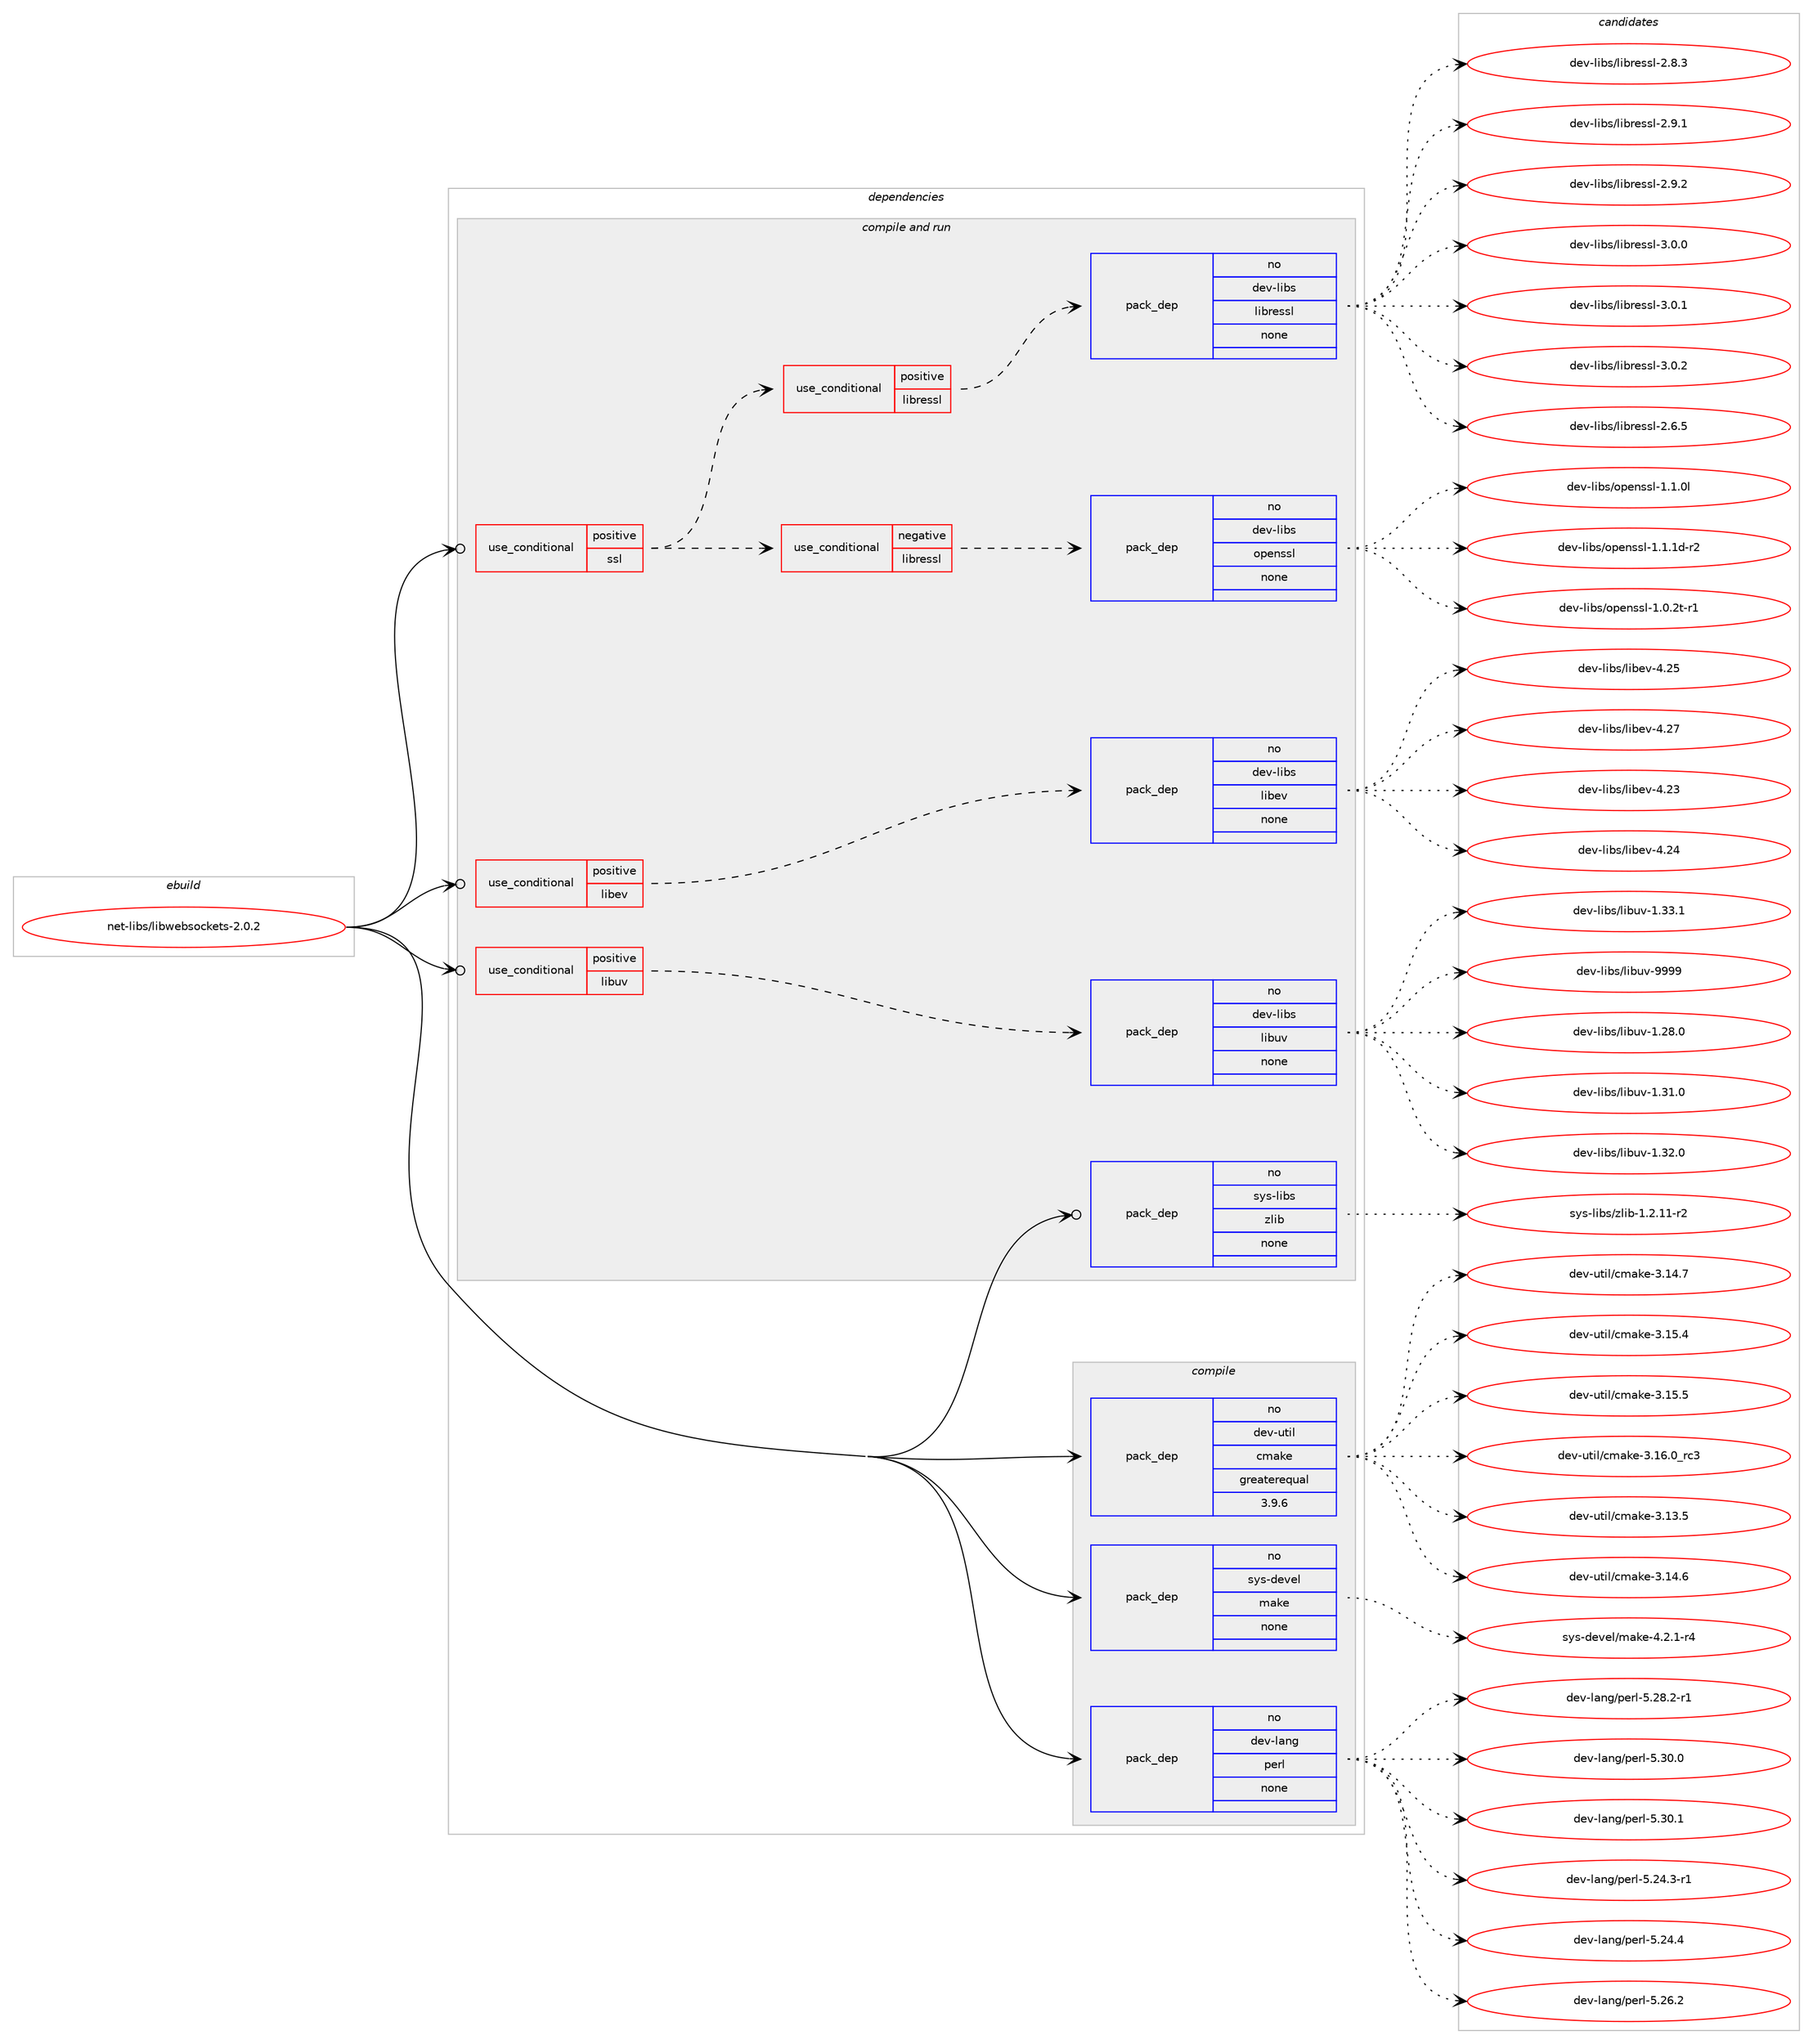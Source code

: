 digraph prolog {

# *************
# Graph options
# *************

newrank=true;
concentrate=true;
compound=true;
graph [rankdir=LR,fontname=Helvetica,fontsize=10,ranksep=1.5];#, ranksep=2.5, nodesep=0.2];
edge  [arrowhead=vee];
node  [fontname=Helvetica,fontsize=10];

# **********
# The ebuild
# **********

subgraph cluster_leftcol {
color=gray;
rank=same;
label=<<i>ebuild</i>>;
id [label="net-libs/libwebsockets-2.0.2", color=red, width=4, href="../net-libs/libwebsockets-2.0.2.svg"];
}

# ****************
# The dependencies
# ****************

subgraph cluster_midcol {
color=gray;
label=<<i>dependencies</i>>;
subgraph cluster_compile {
fillcolor="#eeeeee";
style=filled;
label=<<i>compile</i>>;
subgraph pack611556 {
dependency827845 [label=<<TABLE BORDER="0" CELLBORDER="1" CELLSPACING="0" CELLPADDING="4" WIDTH="220"><TR><TD ROWSPAN="6" CELLPADDING="30">pack_dep</TD></TR><TR><TD WIDTH="110">no</TD></TR><TR><TD>dev-lang</TD></TR><TR><TD>perl</TD></TR><TR><TD>none</TD></TR><TR><TD></TD></TR></TABLE>>, shape=none, color=blue];
}
id:e -> dependency827845:w [weight=20,style="solid",arrowhead="vee"];
subgraph pack611557 {
dependency827846 [label=<<TABLE BORDER="0" CELLBORDER="1" CELLSPACING="0" CELLPADDING="4" WIDTH="220"><TR><TD ROWSPAN="6" CELLPADDING="30">pack_dep</TD></TR><TR><TD WIDTH="110">no</TD></TR><TR><TD>dev-util</TD></TR><TR><TD>cmake</TD></TR><TR><TD>greaterequal</TD></TR><TR><TD>3.9.6</TD></TR></TABLE>>, shape=none, color=blue];
}
id:e -> dependency827846:w [weight=20,style="solid",arrowhead="vee"];
subgraph pack611558 {
dependency827847 [label=<<TABLE BORDER="0" CELLBORDER="1" CELLSPACING="0" CELLPADDING="4" WIDTH="220"><TR><TD ROWSPAN="6" CELLPADDING="30">pack_dep</TD></TR><TR><TD WIDTH="110">no</TD></TR><TR><TD>sys-devel</TD></TR><TR><TD>make</TD></TR><TR><TD>none</TD></TR><TR><TD></TD></TR></TABLE>>, shape=none, color=blue];
}
id:e -> dependency827847:w [weight=20,style="solid",arrowhead="vee"];
}
subgraph cluster_compileandrun {
fillcolor="#eeeeee";
style=filled;
label=<<i>compile and run</i>>;
subgraph cond201776 {
dependency827848 [label=<<TABLE BORDER="0" CELLBORDER="1" CELLSPACING="0" CELLPADDING="4"><TR><TD ROWSPAN="3" CELLPADDING="10">use_conditional</TD></TR><TR><TD>positive</TD></TR><TR><TD>libev</TD></TR></TABLE>>, shape=none, color=red];
subgraph pack611559 {
dependency827849 [label=<<TABLE BORDER="0" CELLBORDER="1" CELLSPACING="0" CELLPADDING="4" WIDTH="220"><TR><TD ROWSPAN="6" CELLPADDING="30">pack_dep</TD></TR><TR><TD WIDTH="110">no</TD></TR><TR><TD>dev-libs</TD></TR><TR><TD>libev</TD></TR><TR><TD>none</TD></TR><TR><TD></TD></TR></TABLE>>, shape=none, color=blue];
}
dependency827848:e -> dependency827849:w [weight=20,style="dashed",arrowhead="vee"];
}
id:e -> dependency827848:w [weight=20,style="solid",arrowhead="odotvee"];
subgraph cond201777 {
dependency827850 [label=<<TABLE BORDER="0" CELLBORDER="1" CELLSPACING="0" CELLPADDING="4"><TR><TD ROWSPAN="3" CELLPADDING="10">use_conditional</TD></TR><TR><TD>positive</TD></TR><TR><TD>libuv</TD></TR></TABLE>>, shape=none, color=red];
subgraph pack611560 {
dependency827851 [label=<<TABLE BORDER="0" CELLBORDER="1" CELLSPACING="0" CELLPADDING="4" WIDTH="220"><TR><TD ROWSPAN="6" CELLPADDING="30">pack_dep</TD></TR><TR><TD WIDTH="110">no</TD></TR><TR><TD>dev-libs</TD></TR><TR><TD>libuv</TD></TR><TR><TD>none</TD></TR><TR><TD></TD></TR></TABLE>>, shape=none, color=blue];
}
dependency827850:e -> dependency827851:w [weight=20,style="dashed",arrowhead="vee"];
}
id:e -> dependency827850:w [weight=20,style="solid",arrowhead="odotvee"];
subgraph cond201778 {
dependency827852 [label=<<TABLE BORDER="0" CELLBORDER="1" CELLSPACING="0" CELLPADDING="4"><TR><TD ROWSPAN="3" CELLPADDING="10">use_conditional</TD></TR><TR><TD>positive</TD></TR><TR><TD>ssl</TD></TR></TABLE>>, shape=none, color=red];
subgraph cond201779 {
dependency827853 [label=<<TABLE BORDER="0" CELLBORDER="1" CELLSPACING="0" CELLPADDING="4"><TR><TD ROWSPAN="3" CELLPADDING="10">use_conditional</TD></TR><TR><TD>negative</TD></TR><TR><TD>libressl</TD></TR></TABLE>>, shape=none, color=red];
subgraph pack611561 {
dependency827854 [label=<<TABLE BORDER="0" CELLBORDER="1" CELLSPACING="0" CELLPADDING="4" WIDTH="220"><TR><TD ROWSPAN="6" CELLPADDING="30">pack_dep</TD></TR><TR><TD WIDTH="110">no</TD></TR><TR><TD>dev-libs</TD></TR><TR><TD>openssl</TD></TR><TR><TD>none</TD></TR><TR><TD></TD></TR></TABLE>>, shape=none, color=blue];
}
dependency827853:e -> dependency827854:w [weight=20,style="dashed",arrowhead="vee"];
}
dependency827852:e -> dependency827853:w [weight=20,style="dashed",arrowhead="vee"];
subgraph cond201780 {
dependency827855 [label=<<TABLE BORDER="0" CELLBORDER="1" CELLSPACING="0" CELLPADDING="4"><TR><TD ROWSPAN="3" CELLPADDING="10">use_conditional</TD></TR><TR><TD>positive</TD></TR><TR><TD>libressl</TD></TR></TABLE>>, shape=none, color=red];
subgraph pack611562 {
dependency827856 [label=<<TABLE BORDER="0" CELLBORDER="1" CELLSPACING="0" CELLPADDING="4" WIDTH="220"><TR><TD ROWSPAN="6" CELLPADDING="30">pack_dep</TD></TR><TR><TD WIDTH="110">no</TD></TR><TR><TD>dev-libs</TD></TR><TR><TD>libressl</TD></TR><TR><TD>none</TD></TR><TR><TD></TD></TR></TABLE>>, shape=none, color=blue];
}
dependency827855:e -> dependency827856:w [weight=20,style="dashed",arrowhead="vee"];
}
dependency827852:e -> dependency827855:w [weight=20,style="dashed",arrowhead="vee"];
}
id:e -> dependency827852:w [weight=20,style="solid",arrowhead="odotvee"];
subgraph pack611563 {
dependency827857 [label=<<TABLE BORDER="0" CELLBORDER="1" CELLSPACING="0" CELLPADDING="4" WIDTH="220"><TR><TD ROWSPAN="6" CELLPADDING="30">pack_dep</TD></TR><TR><TD WIDTH="110">no</TD></TR><TR><TD>sys-libs</TD></TR><TR><TD>zlib</TD></TR><TR><TD>none</TD></TR><TR><TD></TD></TR></TABLE>>, shape=none, color=blue];
}
id:e -> dependency827857:w [weight=20,style="solid",arrowhead="odotvee"];
}
subgraph cluster_run {
fillcolor="#eeeeee";
style=filled;
label=<<i>run</i>>;
}
}

# **************
# The candidates
# **************

subgraph cluster_choices {
rank=same;
color=gray;
label=<<i>candidates</i>>;

subgraph choice611556 {
color=black;
nodesep=1;
choice100101118451089711010347112101114108455346505246514511449 [label="dev-lang/perl-5.24.3-r1", color=red, width=4,href="../dev-lang/perl-5.24.3-r1.svg"];
choice10010111845108971101034711210111410845534650524652 [label="dev-lang/perl-5.24.4", color=red, width=4,href="../dev-lang/perl-5.24.4.svg"];
choice10010111845108971101034711210111410845534650544650 [label="dev-lang/perl-5.26.2", color=red, width=4,href="../dev-lang/perl-5.26.2.svg"];
choice100101118451089711010347112101114108455346505646504511449 [label="dev-lang/perl-5.28.2-r1", color=red, width=4,href="../dev-lang/perl-5.28.2-r1.svg"];
choice10010111845108971101034711210111410845534651484648 [label="dev-lang/perl-5.30.0", color=red, width=4,href="../dev-lang/perl-5.30.0.svg"];
choice10010111845108971101034711210111410845534651484649 [label="dev-lang/perl-5.30.1", color=red, width=4,href="../dev-lang/perl-5.30.1.svg"];
dependency827845:e -> choice100101118451089711010347112101114108455346505246514511449:w [style=dotted,weight="100"];
dependency827845:e -> choice10010111845108971101034711210111410845534650524652:w [style=dotted,weight="100"];
dependency827845:e -> choice10010111845108971101034711210111410845534650544650:w [style=dotted,weight="100"];
dependency827845:e -> choice100101118451089711010347112101114108455346505646504511449:w [style=dotted,weight="100"];
dependency827845:e -> choice10010111845108971101034711210111410845534651484648:w [style=dotted,weight="100"];
dependency827845:e -> choice10010111845108971101034711210111410845534651484649:w [style=dotted,weight="100"];
}
subgraph choice611557 {
color=black;
nodesep=1;
choice1001011184511711610510847991099710710145514649514653 [label="dev-util/cmake-3.13.5", color=red, width=4,href="../dev-util/cmake-3.13.5.svg"];
choice1001011184511711610510847991099710710145514649524654 [label="dev-util/cmake-3.14.6", color=red, width=4,href="../dev-util/cmake-3.14.6.svg"];
choice1001011184511711610510847991099710710145514649524655 [label="dev-util/cmake-3.14.7", color=red, width=4,href="../dev-util/cmake-3.14.7.svg"];
choice1001011184511711610510847991099710710145514649534652 [label="dev-util/cmake-3.15.4", color=red, width=4,href="../dev-util/cmake-3.15.4.svg"];
choice1001011184511711610510847991099710710145514649534653 [label="dev-util/cmake-3.15.5", color=red, width=4,href="../dev-util/cmake-3.15.5.svg"];
choice1001011184511711610510847991099710710145514649544648951149951 [label="dev-util/cmake-3.16.0_rc3", color=red, width=4,href="../dev-util/cmake-3.16.0_rc3.svg"];
dependency827846:e -> choice1001011184511711610510847991099710710145514649514653:w [style=dotted,weight="100"];
dependency827846:e -> choice1001011184511711610510847991099710710145514649524654:w [style=dotted,weight="100"];
dependency827846:e -> choice1001011184511711610510847991099710710145514649524655:w [style=dotted,weight="100"];
dependency827846:e -> choice1001011184511711610510847991099710710145514649534652:w [style=dotted,weight="100"];
dependency827846:e -> choice1001011184511711610510847991099710710145514649534653:w [style=dotted,weight="100"];
dependency827846:e -> choice1001011184511711610510847991099710710145514649544648951149951:w [style=dotted,weight="100"];
}
subgraph choice611558 {
color=black;
nodesep=1;
choice1151211154510010111810110847109971071014552465046494511452 [label="sys-devel/make-4.2.1-r4", color=red, width=4,href="../sys-devel/make-4.2.1-r4.svg"];
dependency827847:e -> choice1151211154510010111810110847109971071014552465046494511452:w [style=dotted,weight="100"];
}
subgraph choice611559 {
color=black;
nodesep=1;
choice100101118451081059811547108105981011184552465051 [label="dev-libs/libev-4.23", color=red, width=4,href="../dev-libs/libev-4.23.svg"];
choice100101118451081059811547108105981011184552465052 [label="dev-libs/libev-4.24", color=red, width=4,href="../dev-libs/libev-4.24.svg"];
choice100101118451081059811547108105981011184552465053 [label="dev-libs/libev-4.25", color=red, width=4,href="../dev-libs/libev-4.25.svg"];
choice100101118451081059811547108105981011184552465055 [label="dev-libs/libev-4.27", color=red, width=4,href="../dev-libs/libev-4.27.svg"];
dependency827849:e -> choice100101118451081059811547108105981011184552465051:w [style=dotted,weight="100"];
dependency827849:e -> choice100101118451081059811547108105981011184552465052:w [style=dotted,weight="100"];
dependency827849:e -> choice100101118451081059811547108105981011184552465053:w [style=dotted,weight="100"];
dependency827849:e -> choice100101118451081059811547108105981011184552465055:w [style=dotted,weight="100"];
}
subgraph choice611560 {
color=black;
nodesep=1;
choice1001011184510810598115471081059811711845494650564648 [label="dev-libs/libuv-1.28.0", color=red, width=4,href="../dev-libs/libuv-1.28.0.svg"];
choice1001011184510810598115471081059811711845494651494648 [label="dev-libs/libuv-1.31.0", color=red, width=4,href="../dev-libs/libuv-1.31.0.svg"];
choice1001011184510810598115471081059811711845494651504648 [label="dev-libs/libuv-1.32.0", color=red, width=4,href="../dev-libs/libuv-1.32.0.svg"];
choice1001011184510810598115471081059811711845494651514649 [label="dev-libs/libuv-1.33.1", color=red, width=4,href="../dev-libs/libuv-1.33.1.svg"];
choice100101118451081059811547108105981171184557575757 [label="dev-libs/libuv-9999", color=red, width=4,href="../dev-libs/libuv-9999.svg"];
dependency827851:e -> choice1001011184510810598115471081059811711845494650564648:w [style=dotted,weight="100"];
dependency827851:e -> choice1001011184510810598115471081059811711845494651494648:w [style=dotted,weight="100"];
dependency827851:e -> choice1001011184510810598115471081059811711845494651504648:w [style=dotted,weight="100"];
dependency827851:e -> choice1001011184510810598115471081059811711845494651514649:w [style=dotted,weight="100"];
dependency827851:e -> choice100101118451081059811547108105981171184557575757:w [style=dotted,weight="100"];
}
subgraph choice611561 {
color=black;
nodesep=1;
choice1001011184510810598115471111121011101151151084549464846501164511449 [label="dev-libs/openssl-1.0.2t-r1", color=red, width=4,href="../dev-libs/openssl-1.0.2t-r1.svg"];
choice100101118451081059811547111112101110115115108454946494648108 [label="dev-libs/openssl-1.1.0l", color=red, width=4,href="../dev-libs/openssl-1.1.0l.svg"];
choice1001011184510810598115471111121011101151151084549464946491004511450 [label="dev-libs/openssl-1.1.1d-r2", color=red, width=4,href="../dev-libs/openssl-1.1.1d-r2.svg"];
dependency827854:e -> choice1001011184510810598115471111121011101151151084549464846501164511449:w [style=dotted,weight="100"];
dependency827854:e -> choice100101118451081059811547111112101110115115108454946494648108:w [style=dotted,weight="100"];
dependency827854:e -> choice1001011184510810598115471111121011101151151084549464946491004511450:w [style=dotted,weight="100"];
}
subgraph choice611562 {
color=black;
nodesep=1;
choice10010111845108105981154710810598114101115115108455046544653 [label="dev-libs/libressl-2.6.5", color=red, width=4,href="../dev-libs/libressl-2.6.5.svg"];
choice10010111845108105981154710810598114101115115108455046564651 [label="dev-libs/libressl-2.8.3", color=red, width=4,href="../dev-libs/libressl-2.8.3.svg"];
choice10010111845108105981154710810598114101115115108455046574649 [label="dev-libs/libressl-2.9.1", color=red, width=4,href="../dev-libs/libressl-2.9.1.svg"];
choice10010111845108105981154710810598114101115115108455046574650 [label="dev-libs/libressl-2.9.2", color=red, width=4,href="../dev-libs/libressl-2.9.2.svg"];
choice10010111845108105981154710810598114101115115108455146484648 [label="dev-libs/libressl-3.0.0", color=red, width=4,href="../dev-libs/libressl-3.0.0.svg"];
choice10010111845108105981154710810598114101115115108455146484649 [label="dev-libs/libressl-3.0.1", color=red, width=4,href="../dev-libs/libressl-3.0.1.svg"];
choice10010111845108105981154710810598114101115115108455146484650 [label="dev-libs/libressl-3.0.2", color=red, width=4,href="../dev-libs/libressl-3.0.2.svg"];
dependency827856:e -> choice10010111845108105981154710810598114101115115108455046544653:w [style=dotted,weight="100"];
dependency827856:e -> choice10010111845108105981154710810598114101115115108455046564651:w [style=dotted,weight="100"];
dependency827856:e -> choice10010111845108105981154710810598114101115115108455046574649:w [style=dotted,weight="100"];
dependency827856:e -> choice10010111845108105981154710810598114101115115108455046574650:w [style=dotted,weight="100"];
dependency827856:e -> choice10010111845108105981154710810598114101115115108455146484648:w [style=dotted,weight="100"];
dependency827856:e -> choice10010111845108105981154710810598114101115115108455146484649:w [style=dotted,weight="100"];
dependency827856:e -> choice10010111845108105981154710810598114101115115108455146484650:w [style=dotted,weight="100"];
}
subgraph choice611563 {
color=black;
nodesep=1;
choice11512111545108105981154712210810598454946504649494511450 [label="sys-libs/zlib-1.2.11-r2", color=red, width=4,href="../sys-libs/zlib-1.2.11-r2.svg"];
dependency827857:e -> choice11512111545108105981154712210810598454946504649494511450:w [style=dotted,weight="100"];
}
}

}

